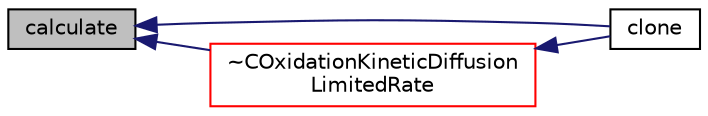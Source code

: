 digraph "calculate"
{
  bgcolor="transparent";
  edge [fontname="Helvetica",fontsize="10",labelfontname="Helvetica",labelfontsize="10"];
  node [fontname="Helvetica",fontsize="10",shape=record];
  rankdir="LR";
  Node276 [label="calculate",height=0.2,width=0.4,color="black", fillcolor="grey75", style="filled", fontcolor="black"];
  Node276 -> Node277 [dir="back",color="midnightblue",fontsize="10",style="solid",fontname="Helvetica"];
  Node277 [label="clone",height=0.2,width=0.4,color="black",URL="$a24757.html#a95a64b2a3c8105f645755a2c0c4d9881",tooltip="Construct and return a clone. "];
  Node276 -> Node278 [dir="back",color="midnightblue",fontsize="10",style="solid",fontname="Helvetica"];
  Node278 [label="~COxidationKineticDiffusion\lLimitedRate",height=0.2,width=0.4,color="red",URL="$a24757.html#adbaf3f4f7af460f27ea0e801d84d2d62",tooltip="Destructor. "];
  Node278 -> Node277 [dir="back",color="midnightblue",fontsize="10",style="solid",fontname="Helvetica"];
}
